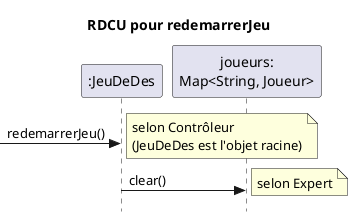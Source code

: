 @startuml rdcu-redemarrer-jeu
skinparam style strictuml
skinparam defaultFontName Verdana
title RDCU pour redemarrerJeu

participant ":JeuDeDes" as c
participant "joueurs:\nMap<String, Joueur>" as jm

->c : redemarrerJeu()
note right: selon Contrôleur\n(JeuDeDes est l'objet racine)

c -> jm : clear()
note right: selon Expert

@enduml
